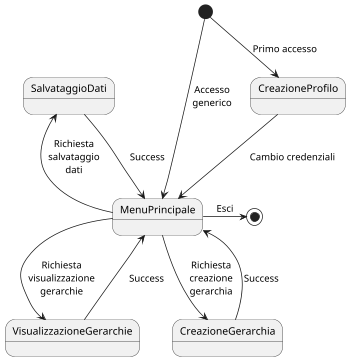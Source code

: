 @startuml
'https://plantuml.com/state-diagram

scale 350 width
[*] --> CreazioneProfilo : Primo accesso
CreazioneProfilo --> MenuPrincipale: Cambio credenziali
[*] --> MenuPrincipale: Accesso\ngenerico
MenuPrincipale -left-> SalvataggioDati: Richiesta\nsalvataggio\ndati
MenuPrincipale --> VisualizzazioneGerarchie: Richiesta\nvisualizzazione\ngerarchie
SalvataggioDati --> MenuPrincipale: Success
VisualizzazioneGerarchie -right-> MenuPrincipale: Success
MenuPrincipale --> CreazioneGerarchia: Richiesta\ncreazione\ngerarchia
CreazioneGerarchia --> MenuPrincipale: Success

MenuPrincipale -right-> [*]: Esci

@enduml